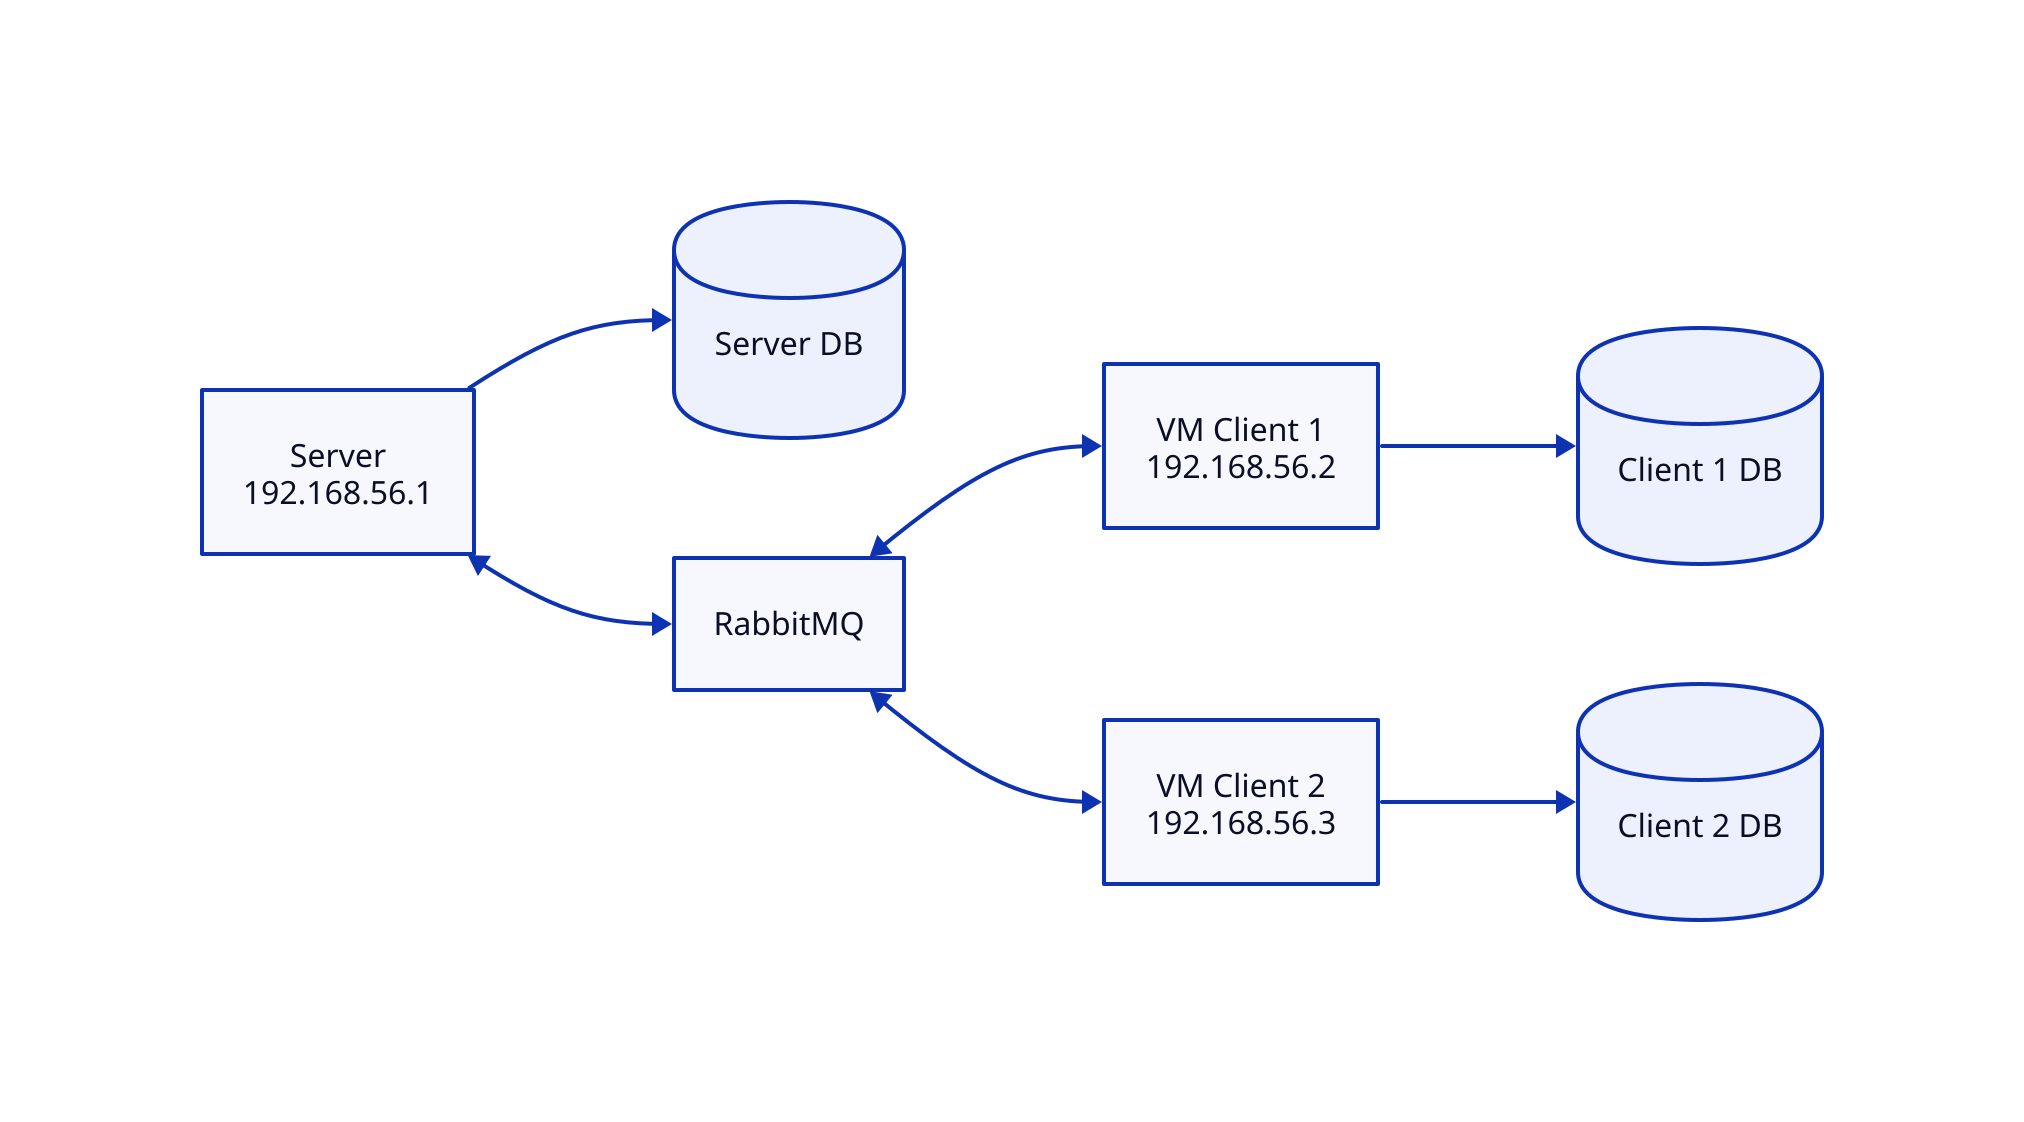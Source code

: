 direction: right

server-db: Server DB {
  shape: cylinder
}
server: Server\n192.168.56.1
server-db <- server

rabbitmq: RabbitMQ
server <-> rabbitmq

vm-1: VM Client 1 \n192.168.56.2
vm-1-db: Client 1 DB {
  shape: cylinder
}

rabbitmq <-> vm-1

vm-1 -> vm-1-db

vm-2: VM Client 2 \n192.168.56.3
vm-2-db: Client 2 DB {
  shape: cylinder
}

rabbitmq <-> vm-2

vm-2 -> vm-2-db
